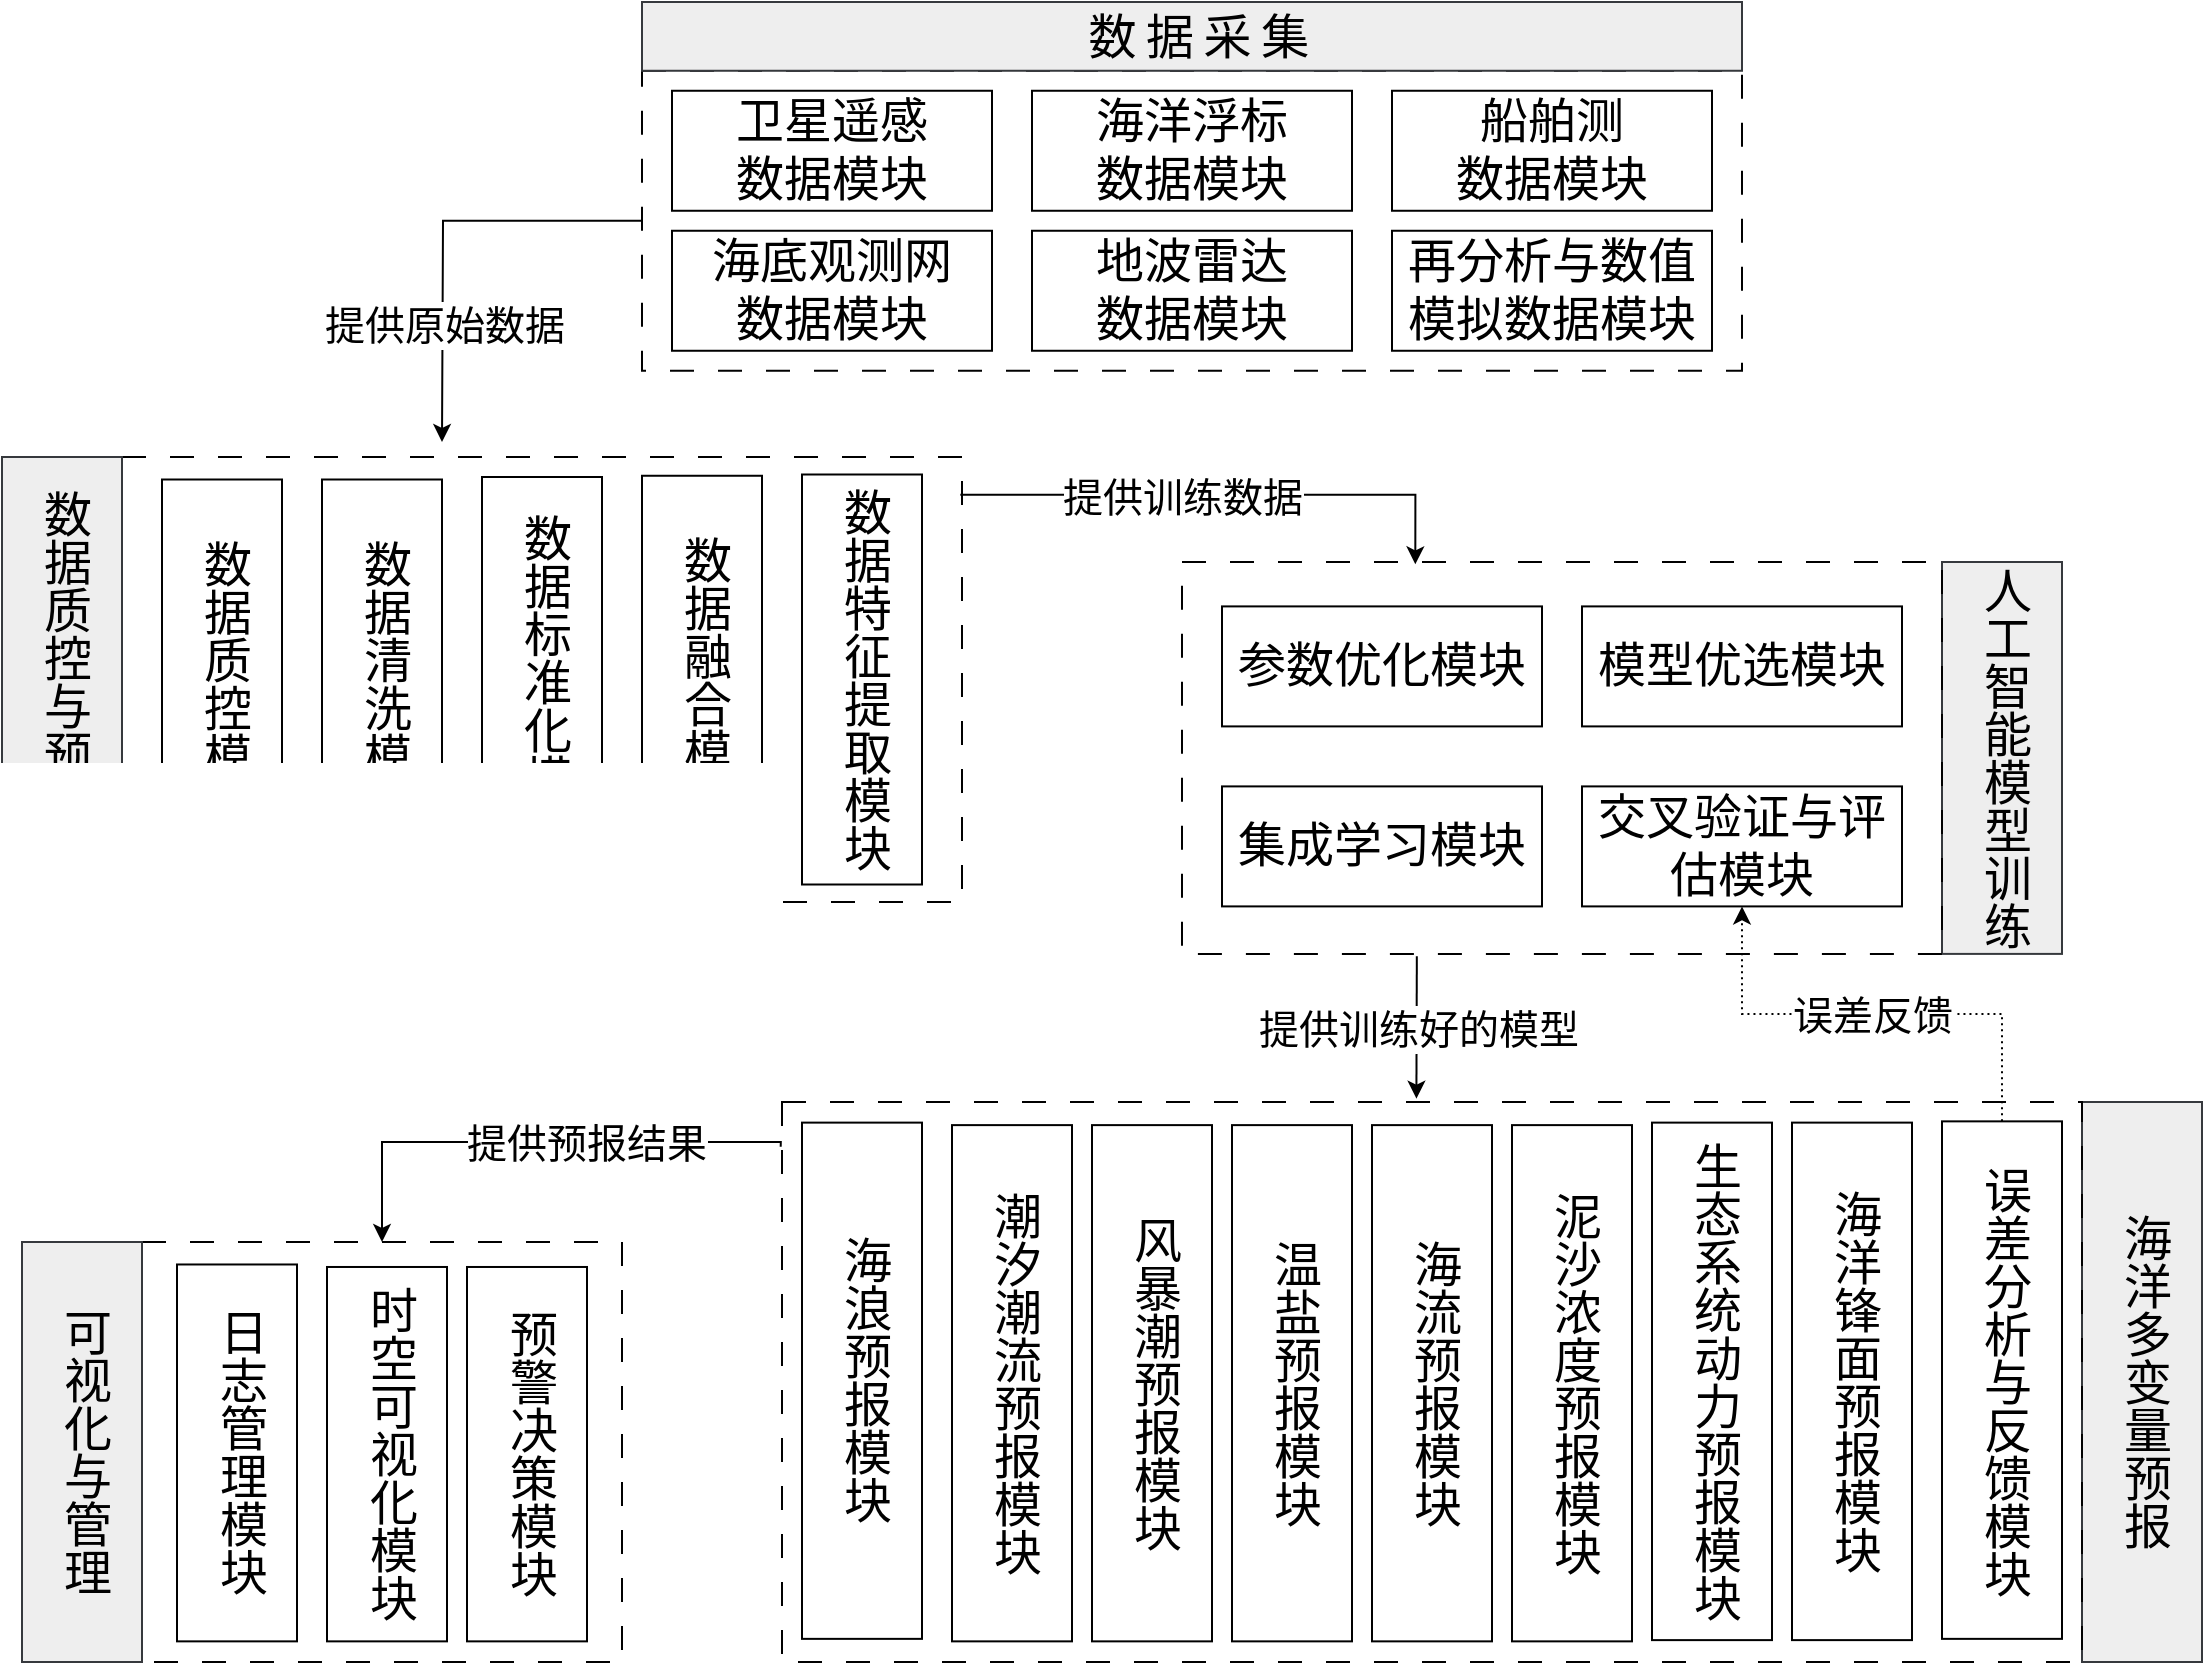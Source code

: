 <mxfile version="24.8.4">
  <diagram name="第 1 页" id="vakGan-ftT3iceLafQWI">
    <mxGraphModel dx="1660" dy="1380" grid="1" gridSize="10" guides="1" tooltips="1" connect="1" arrows="1" fold="1" page="1" pageScale="1" pageWidth="827" pageHeight="1169" math="0" shadow="0">
      <root>
        <mxCell id="0" />
        <mxCell id="1" parent="0" />
        <mxCell id="8JwG-Oh4VrNy21shM6Q0-7" value="" style="rounded=0;whiteSpace=wrap;html=1;fillColor=none;strokeColor=#000000;fontColor=#000000;dashed=1;dashPattern=12 12;" vertex="1" parent="1">
          <mxGeometry x="520" y="94.38" width="550" height="150" as="geometry" />
        </mxCell>
        <mxCell id="8JwG-Oh4VrNy21shM6Q0-1" value="&lt;p style=&quot;margin-top: 0pt; margin-bottom: 0pt; margin-left: 0in; direction: ltr; unicode-bidi: embed; word-break: normal;&quot;&gt;&lt;span style=&quot;font-size: 18pt; font-family: 宋体;&quot;&gt;卫星遥感&lt;/span&gt;&lt;/p&gt;&lt;p style=&quot;margin-top: 0pt; margin-bottom: 0pt; margin-left: 0in; direction: ltr; unicode-bidi: embed; word-break: normal;&quot;&gt;&lt;span style=&quot;font-size: 18pt; font-family: 宋体;&quot;&gt;数据模块&lt;/span&gt;&lt;/p&gt;" style="rounded=0;whiteSpace=wrap;html=1;" vertex="1" parent="1">
          <mxGeometry x="535" y="104.38" width="160" height="60" as="geometry" />
        </mxCell>
        <mxCell id="8JwG-Oh4VrNy21shM6Q0-2" value="&lt;p style=&quot;margin-top: 0pt; margin-bottom: 0pt; margin-left: 0in; direction: ltr; unicode-bidi: embed; word-break: normal;&quot;&gt;&lt;font face=&quot;宋体&quot;&gt;&lt;span style=&quot;font-size: 24px;&quot;&gt;海洋浮标&lt;/span&gt;&lt;/font&gt;&lt;/p&gt;&lt;p style=&quot;margin-top: 0pt; margin-bottom: 0pt; margin-left: 0in; direction: ltr; unicode-bidi: embed; word-break: normal;&quot;&gt;&lt;font face=&quot;宋体&quot;&gt;&lt;span style=&quot;font-size: 24px;&quot;&gt;数据模块&lt;/span&gt;&lt;/font&gt;&lt;/p&gt;" style="rounded=0;whiteSpace=wrap;html=1;" vertex="1" parent="1">
          <mxGeometry x="715" y="104.38" width="160" height="60" as="geometry" />
        </mxCell>
        <mxCell id="8JwG-Oh4VrNy21shM6Q0-3" value="&lt;p style=&quot;margin-top: 0pt; margin-bottom: 0pt; margin-left: 0in; direction: ltr; unicode-bidi: embed; word-break: normal;&quot;&gt;&lt;font face=&quot;宋体&quot;&gt;&lt;span style=&quot;font-size: 24px;&quot;&gt;船舶测&lt;/span&gt;&lt;/font&gt;&lt;/p&gt;&lt;p style=&quot;margin-top: 0pt; margin-bottom: 0pt; margin-left: 0in; direction: ltr; unicode-bidi: embed; word-break: normal;&quot;&gt;&lt;font face=&quot;宋体&quot;&gt;&lt;span style=&quot;font-size: 24px;&quot;&gt;数据模块&lt;/span&gt;&lt;/font&gt;&lt;/p&gt;" style="rounded=0;whiteSpace=wrap;html=1;" vertex="1" parent="1">
          <mxGeometry x="895" y="104.38" width="160" height="60" as="geometry" />
        </mxCell>
        <mxCell id="8JwG-Oh4VrNy21shM6Q0-4" value="&lt;p style=&quot;margin-top: 0pt; margin-bottom: 0pt; margin-left: 0in; direction: ltr; unicode-bidi: embed; word-break: normal;&quot;&gt;&lt;font face=&quot;宋体&quot;&gt;&lt;span style=&quot;font-size: 24px;&quot;&gt;海底观测网&lt;/span&gt;&lt;/font&gt;&lt;/p&gt;&lt;p style=&quot;margin-top: 0pt; margin-bottom: 0pt; margin-left: 0in; direction: ltr; unicode-bidi: embed; word-break: normal;&quot;&gt;&lt;font face=&quot;宋体&quot;&gt;&lt;span style=&quot;font-size: 24px;&quot;&gt;数据模块&lt;/span&gt;&lt;/font&gt;&lt;/p&gt;" style="rounded=0;whiteSpace=wrap;html=1;" vertex="1" parent="1">
          <mxGeometry x="535" y="174.38" width="160" height="60" as="geometry" />
        </mxCell>
        <mxCell id="8JwG-Oh4VrNy21shM6Q0-5" value="&lt;p style=&quot;margin-top: 0pt; margin-bottom: 0pt; margin-left: 0in; direction: ltr; unicode-bidi: embed; word-break: normal;&quot;&gt;&lt;font face=&quot;宋体&quot;&gt;&lt;span style=&quot;font-size: 24px;&quot;&gt;地波雷达&lt;/span&gt;&lt;/font&gt;&lt;/p&gt;&lt;p style=&quot;margin-top: 0pt; margin-bottom: 0pt; margin-left: 0in; direction: ltr; unicode-bidi: embed; word-break: normal;&quot;&gt;&lt;font face=&quot;宋体&quot;&gt;&lt;span style=&quot;font-size: 24px;&quot;&gt;数据模块&lt;/span&gt;&lt;/font&gt;&lt;/p&gt;" style="rounded=0;whiteSpace=wrap;html=1;" vertex="1" parent="1">
          <mxGeometry x="715" y="174.38" width="160" height="60" as="geometry" />
        </mxCell>
        <mxCell id="8JwG-Oh4VrNy21shM6Q0-6" value="&lt;p style=&quot;margin-top: 0pt; margin-bottom: 0pt; margin-left: 0in; direction: ltr; unicode-bidi: embed; word-break: normal;&quot;&gt;&lt;font face=&quot;宋体&quot;&gt;&lt;span style=&quot;font-size: 24px;&quot;&gt;再分析与数值模拟数据模块&lt;/span&gt;&lt;/font&gt;&lt;/p&gt;" style="rounded=0;whiteSpace=wrap;html=1;" vertex="1" parent="1">
          <mxGeometry x="895" y="174.38" width="160" height="60" as="geometry" />
        </mxCell>
        <mxCell id="8JwG-Oh4VrNy21shM6Q0-8" value="" style="endArrow=classic;html=1;rounded=0;exitX=0;exitY=0.5;exitDx=0;exitDy=0;edgeStyle=orthogonalEdgeStyle;" edge="1" parent="1" source="8JwG-Oh4VrNy21shM6Q0-7">
          <mxGeometry relative="1" as="geometry">
            <mxPoint x="280" y="380" as="sourcePoint" />
            <mxPoint x="420" y="280" as="targetPoint" />
          </mxGeometry>
        </mxCell>
        <mxCell id="8JwG-Oh4VrNy21shM6Q0-10" value="&lt;font style=&quot;font-size: 20px;&quot; face=&quot;宋体&quot;&gt;提供原始数据&lt;/font&gt;" style="edgeLabel;html=1;align=center;verticalAlign=middle;resizable=0;points=[];" vertex="1" connectable="0" parent="8JwG-Oh4VrNy21shM6Q0-8">
          <mxGeometry x="0.004" y="-1" relative="1" as="geometry">
            <mxPoint x="1" y="45" as="offset" />
          </mxGeometry>
        </mxCell>
        <mxCell id="8JwG-Oh4VrNy21shM6Q0-14" value="&lt;font face=&quot;宋体&quot; style=&quot;font-size: 24px;&quot;&gt;数据采集&lt;/font&gt;" style="rounded=0;whiteSpace=wrap;html=1;textDirection=vertical-lr;fillColor=#eeeeee;strokeColor=#36393d;" vertex="1" parent="1">
          <mxGeometry x="520" y="60" width="550" height="34.38" as="geometry" />
        </mxCell>
        <mxCell id="8JwG-Oh4VrNy21shM6Q0-16" value="" style="rounded=0;whiteSpace=wrap;html=1;fillColor=none;strokeColor=#000000;dashed=1;dashPattern=12 12;" vertex="1" parent="1">
          <mxGeometry x="260" y="287.5" width="420" height="222.5" as="geometry" />
        </mxCell>
        <mxCell id="8JwG-Oh4VrNy21shM6Q0-17" value="&lt;span style=&quot;line-height: 18px; font-family: 宋体;&quot;&gt;&lt;font style=&quot;font-size: 24px;&quot;&gt;数据质控与预处理&lt;/font&gt;&lt;/span&gt;" style="rounded=0;whiteSpace=wrap;html=1;textDirection=vertical-lr;align=center;fillColor=#eeeeee;strokeColor=#36393d;" vertex="1" parent="1">
          <mxGeometry x="200" y="287.5" width="60" height="222.5" as="geometry" />
        </mxCell>
        <mxCell id="8JwG-Oh4VrNy21shM6Q0-19" value="&lt;span style=&quot;line-height: 18px; font-family: 宋体;&quot;&gt;&lt;font style=&quot;font-size: 24px;&quot;&gt;数据清洗模块&lt;/font&gt;&lt;/span&gt;" style="rounded=0;whiteSpace=wrap;html=1;textDirection=vertical-lr;align=center;" vertex="1" parent="1">
          <mxGeometry x="360" y="298.75" width="60" height="202.5" as="geometry" />
        </mxCell>
        <mxCell id="8JwG-Oh4VrNy21shM6Q0-20" value="&lt;span style=&quot;line-height: 18px; font-family: 宋体;&quot;&gt;&lt;font style=&quot;font-size: 24px;&quot;&gt;数据标准化模块&lt;/font&gt;&lt;/span&gt;" style="rounded=0;whiteSpace=wrap;html=1;textDirection=vertical-lr;align=center;" vertex="1" parent="1">
          <mxGeometry x="440" y="297.5" width="60" height="202.5" as="geometry" />
        </mxCell>
        <mxCell id="8JwG-Oh4VrNy21shM6Q0-21" value="&lt;span style=&quot;line-height: 18px; font-family: 宋体;&quot;&gt;&lt;font style=&quot;font-size: 24px;&quot;&gt;数据融合模块&lt;/font&gt;&lt;/span&gt;" style="rounded=0;whiteSpace=wrap;html=1;textDirection=vertical-lr;align=center;" vertex="1" parent="1">
          <mxGeometry x="520" y="296.88" width="60" height="203.75" as="geometry" />
        </mxCell>
        <mxCell id="8JwG-Oh4VrNy21shM6Q0-22" value="&lt;span style=&quot;line-height: 18px; font-family: 宋体;&quot;&gt;&lt;font style=&quot;font-size: 24px;&quot;&gt;数据特征提取模块&lt;/font&gt;&lt;/span&gt;" style="rounded=0;whiteSpace=wrap;html=1;textDirection=vertical-lr;align=center;" vertex="1" parent="1">
          <mxGeometry x="600" y="296.25" width="60" height="205" as="geometry" />
        </mxCell>
        <mxCell id="8JwG-Oh4VrNy21shM6Q0-23" value="&lt;span style=&quot;line-height: 18px; font-family: 宋体;&quot;&gt;&lt;font style=&quot;font-size: 24px;&quot;&gt;数据质控模块&lt;/font&gt;&lt;/span&gt;" style="rounded=0;whiteSpace=wrap;html=1;textDirection=vertical-lr;align=center;" vertex="1" parent="1">
          <mxGeometry x="280" y="298.75" width="60" height="202.5" as="geometry" />
        </mxCell>
        <mxCell id="8JwG-Oh4VrNy21shM6Q0-25" value="" style="endArrow=classic;html=1;rounded=0;entryX=0.307;entryY=0.006;entryDx=0;entryDy=0;edgeStyle=orthogonalEdgeStyle;exitX=0.998;exitY=0.085;exitDx=0;exitDy=0;entryPerimeter=0;exitPerimeter=0;" edge="1" parent="1" source="8JwG-Oh4VrNy21shM6Q0-16" target="8JwG-Oh4VrNy21shM6Q0-28">
          <mxGeometry relative="1" as="geometry">
            <mxPoint x="688.92" y="296.88" as="sourcePoint" />
            <mxPoint x="900.0" y="353.322" as="targetPoint" />
            <Array as="points">
              <mxPoint x="907" y="306" />
            </Array>
          </mxGeometry>
        </mxCell>
        <mxCell id="8JwG-Oh4VrNy21shM6Q0-26" value="&lt;font style=&quot;font-size: 20px;&quot;&gt;&lt;font face=&quot;宋体&quot; style=&quot;font-size: 20px;&quot;&gt;提供&lt;/font&gt;&lt;span style=&quot;font-family: 宋体;&quot;&gt;训练数据&lt;/span&gt;&lt;/font&gt;" style="edgeLabel;resizable=0;html=1;;align=center;verticalAlign=middle;" connectable="0" vertex="1" parent="8JwG-Oh4VrNy21shM6Q0-25">
          <mxGeometry relative="1" as="geometry">
            <mxPoint x="-20" as="offset" />
          </mxGeometry>
        </mxCell>
        <mxCell id="8JwG-Oh4VrNy21shM6Q0-27" value="&lt;span style=&quot;line-height: 18px; font-family: 宋体;&quot;&gt;&lt;font style=&quot;font-size: 24px;&quot;&gt;人工智能模型训练&lt;/font&gt;&lt;/span&gt;" style="rounded=0;whiteSpace=wrap;html=1;textDirection=vertical-lr;align=center;fillColor=#eeeeee;strokeColor=#36393d;" vertex="1" parent="1">
          <mxGeometry x="1170" y="340" width="60" height="195.95" as="geometry" />
        </mxCell>
        <mxCell id="8JwG-Oh4VrNy21shM6Q0-28" value="" style="rounded=0;whiteSpace=wrap;html=1;fillColor=none;dashed=1;dashPattern=12 12;strokeColor=#000000;" vertex="1" parent="1">
          <mxGeometry x="790" y="340" width="380" height="195.95" as="geometry" />
        </mxCell>
        <mxCell id="8JwG-Oh4VrNy21shM6Q0-34" value="&lt;p style=&quot;margin-top: 0pt; margin-bottom: 0pt; margin-left: 0in; direction: ltr; unicode-bidi: embed; word-break: normal;&quot;&gt;&lt;font face=&quot;宋体&quot;&gt;&lt;span style=&quot;font-size: 24px;&quot;&gt;参数优化模块&lt;/span&gt;&lt;/font&gt;&lt;/p&gt;" style="rounded=0;whiteSpace=wrap;html=1;" vertex="1" parent="1">
          <mxGeometry x="810" y="362.2" width="160" height="60" as="geometry" />
        </mxCell>
        <mxCell id="8JwG-Oh4VrNy21shM6Q0-35" value="&lt;p style=&quot;margin-top: 0pt; margin-bottom: 0pt; margin-left: 0in; direction: ltr; unicode-bidi: embed; word-break: normal;&quot;&gt;&lt;font face=&quot;宋体&quot;&gt;&lt;span style=&quot;font-size: 24px;&quot;&gt;模型优选模块&lt;/span&gt;&lt;/font&gt;&lt;/p&gt;" style="rounded=0;whiteSpace=wrap;html=1;" vertex="1" parent="1">
          <mxGeometry x="990" y="362.2" width="160" height="60" as="geometry" />
        </mxCell>
        <mxCell id="8JwG-Oh4VrNy21shM6Q0-36" value="&lt;p style=&quot;margin-top: 0pt; margin-bottom: 0pt; margin-left: 0in; direction: ltr; unicode-bidi: embed; word-break: normal;&quot;&gt;&lt;font face=&quot;宋体&quot;&gt;&lt;span style=&quot;font-size: 24px;&quot;&gt;交叉验证与评估模块&lt;/span&gt;&lt;/font&gt;&lt;/p&gt;" style="rounded=0;whiteSpace=wrap;html=1;" vertex="1" parent="1">
          <mxGeometry x="990" y="452.2" width="160" height="60" as="geometry" />
        </mxCell>
        <mxCell id="8JwG-Oh4VrNy21shM6Q0-37" value="&lt;p style=&quot;margin-top: 0pt; margin-bottom: 0pt; margin-left: 0in; direction: ltr; unicode-bidi: embed; word-break: normal;&quot;&gt;&lt;font face=&quot;宋体&quot;&gt;&lt;span style=&quot;font-size: 24px;&quot;&gt;集成学习模块&lt;/span&gt;&lt;/font&gt;&lt;/p&gt;" style="rounded=0;whiteSpace=wrap;html=1;" vertex="1" parent="1">
          <mxGeometry x="810" y="452.2" width="160" height="60" as="geometry" />
        </mxCell>
        <mxCell id="8JwG-Oh4VrNy21shM6Q0-40" value="" style="endArrow=classic;html=1;rounded=0;exitX=0.309;exitY=1.006;exitDx=0;exitDy=0;entryX=0.488;entryY=-0.006;entryDx=0;entryDy=0;exitPerimeter=0;entryPerimeter=0;" edge="1" parent="1" source="8JwG-Oh4VrNy21shM6Q0-28" target="8JwG-Oh4VrNy21shM6Q0-45">
          <mxGeometry relative="1" as="geometry">
            <mxPoint x="900" y="584" as="sourcePoint" />
            <mxPoint x="983" y="612" as="targetPoint" />
          </mxGeometry>
        </mxCell>
        <mxCell id="8JwG-Oh4VrNy21shM6Q0-41" value="&lt;font style=&quot;font-size: 20px;&quot; face=&quot;宋体&quot;&gt;提供训练好的模型&lt;/font&gt;" style="edgeLabel;resizable=0;html=1;;align=center;verticalAlign=middle;" connectable="0" vertex="1" parent="8JwG-Oh4VrNy21shM6Q0-40">
          <mxGeometry relative="1" as="geometry" />
        </mxCell>
        <mxCell id="8JwG-Oh4VrNy21shM6Q0-44" value="&lt;span style=&quot;line-height: 18px; font-family: 宋体;&quot;&gt;&lt;font style=&quot;font-size: 24px;&quot;&gt;海洋多变量预报&lt;/font&gt;&lt;/span&gt;" style="rounded=0;whiteSpace=wrap;html=1;textDirection=vertical-lr;align=center;fillColor=#eeeeee;strokeColor=#36393d;" vertex="1" parent="1">
          <mxGeometry x="1240" y="610" width="60" height="280" as="geometry" />
        </mxCell>
        <mxCell id="8JwG-Oh4VrNy21shM6Q0-45" value="" style="rounded=0;whiteSpace=wrap;html=1;fillColor=none;dashed=1;dashPattern=12 12;strokeColor=#000000;" vertex="1" parent="1">
          <mxGeometry x="590" y="610" width="650" height="280" as="geometry" />
        </mxCell>
        <mxCell id="8JwG-Oh4VrNy21shM6Q0-51" value="&lt;span style=&quot;line-height: 18px; font-family: 宋体;&quot;&gt;&lt;font style=&quot;font-size: 24px;&quot;&gt;温盐预报模块&lt;/font&gt;&lt;/span&gt;" style="rounded=0;whiteSpace=wrap;html=1;textDirection=vertical-lr;align=center;" vertex="1" parent="1">
          <mxGeometry x="815" y="621.56" width="60" height="258.12" as="geometry" />
        </mxCell>
        <mxCell id="8JwG-Oh4VrNy21shM6Q0-52" value="&lt;span style=&quot;line-height: 18px; font-family: 宋体;&quot;&gt;&lt;font style=&quot;font-size: 24px;&quot;&gt;海流预报模块&lt;/font&gt;&lt;/span&gt;" style="rounded=0;whiteSpace=wrap;html=1;textDirection=vertical-lr;align=center;" vertex="1" parent="1">
          <mxGeometry x="885" y="621.56" width="60" height="258.12" as="geometry" />
        </mxCell>
        <mxCell id="8JwG-Oh4VrNy21shM6Q0-53" value="&lt;span style=&quot;line-height: 18px; font-family: 宋体;&quot;&gt;&lt;font style=&quot;font-size: 24px;&quot;&gt;泥沙浓度预报模块&lt;/font&gt;&lt;/span&gt;" style="rounded=0;whiteSpace=wrap;html=1;textDirection=vertical-lr;align=center;" vertex="1" parent="1">
          <mxGeometry x="955" y="621.56" width="60" height="258.12" as="geometry" />
        </mxCell>
        <mxCell id="8JwG-Oh4VrNy21shM6Q0-54" value="&lt;span style=&quot;line-height: 18px; font-family: 宋体;&quot;&gt;&lt;font style=&quot;font-size: 24px;&quot;&gt;生态系统动力预报模块&lt;/font&gt;&lt;/span&gt;" style="rounded=0;whiteSpace=wrap;html=1;textDirection=vertical-lr;align=center;" vertex="1" parent="1">
          <mxGeometry x="1025" y="620.31" width="60" height="258.75" as="geometry" />
        </mxCell>
        <mxCell id="8JwG-Oh4VrNy21shM6Q0-55" value="&lt;span style=&quot;line-height: 18px; font-family: 宋体;&quot;&gt;&lt;font style=&quot;font-size: 24px;&quot;&gt;风暴潮预报模块&lt;/font&gt;&lt;/span&gt;" style="rounded=0;whiteSpace=wrap;html=1;textDirection=vertical-lr;align=center;" vertex="1" parent="1">
          <mxGeometry x="745" y="621.56" width="60" height="258.12" as="geometry" />
        </mxCell>
        <mxCell id="8JwG-Oh4VrNy21shM6Q0-56" value="&lt;span style=&quot;line-height: 18px; font-family: 宋体;&quot;&gt;&lt;font style=&quot;font-size: 24px;&quot;&gt;潮汐潮流预报模块&lt;/font&gt;&lt;/span&gt;" style="rounded=0;whiteSpace=wrap;html=1;textDirection=vertical-lr;align=center;" vertex="1" parent="1">
          <mxGeometry x="675" y="621.56" width="60" height="258.12" as="geometry" />
        </mxCell>
        <mxCell id="8JwG-Oh4VrNy21shM6Q0-57" value="&lt;span style=&quot;line-height: 18px; font-family: 宋体;&quot;&gt;&lt;font style=&quot;font-size: 24px;&quot;&gt;海浪预报模块&lt;/font&gt;&lt;/span&gt;" style="rounded=0;whiteSpace=wrap;html=1;textDirection=vertical-lr;align=center;" vertex="1" parent="1">
          <mxGeometry x="600" y="620.31" width="60" height="258.12" as="geometry" />
        </mxCell>
        <mxCell id="8JwG-Oh4VrNy21shM6Q0-58" value="&lt;span style=&quot;line-height: 18px; font-family: 宋体;&quot;&gt;&lt;font style=&quot;font-size: 24px;&quot;&gt;海洋锋面预报模块&lt;/font&gt;&lt;/span&gt;" style="rounded=0;whiteSpace=wrap;html=1;textDirection=vertical-lr;align=center;" vertex="1" parent="1">
          <mxGeometry x="1095" y="620.31" width="60" height="258.75" as="geometry" />
        </mxCell>
        <mxCell id="8JwG-Oh4VrNy21shM6Q0-59" value="&lt;span style=&quot;line-height: 18px; font-family: 宋体;&quot;&gt;&lt;font style=&quot;font-size: 24px;&quot;&gt;误差分析与反馈模块&lt;/font&gt;&lt;/span&gt;" style="rounded=0;whiteSpace=wrap;html=1;textDirection=vertical-lr;align=center;" vertex="1" parent="1">
          <mxGeometry x="1170" y="619.68" width="60" height="258.75" as="geometry" />
        </mxCell>
        <mxCell id="8JwG-Oh4VrNy21shM6Q0-61" value="" style="endArrow=classic;html=1;rounded=0;entryX=0.5;entryY=1;entryDx=0;entryDy=0;exitX=0.5;exitY=0;exitDx=0;exitDy=0;edgeStyle=orthogonalEdgeStyle;dashed=1;dashPattern=1 2;" edge="1" parent="1" source="8JwG-Oh4VrNy21shM6Q0-59" target="8JwG-Oh4VrNy21shM6Q0-36">
          <mxGeometry relative="1" as="geometry">
            <mxPoint x="810" y="660" as="sourcePoint" />
            <mxPoint x="910" y="660" as="targetPoint" />
          </mxGeometry>
        </mxCell>
        <mxCell id="8JwG-Oh4VrNy21shM6Q0-62" value="&lt;font face=&quot;宋体&quot; style=&quot;font-size: 20px;&quot;&gt;误差反馈&lt;/font&gt;" style="edgeLabel;resizable=0;html=1;;align=center;verticalAlign=middle;" connectable="0" vertex="1" parent="8JwG-Oh4VrNy21shM6Q0-61">
          <mxGeometry relative="1" as="geometry" />
        </mxCell>
        <mxCell id="8JwG-Oh4VrNy21shM6Q0-64" value="" style="rounded=0;whiteSpace=wrap;html=1;fillColor=none;dashed=1;dashPattern=12 12;strokeColor=#000000;" vertex="1" parent="1">
          <mxGeometry x="270" y="680" width="240" height="210" as="geometry" />
        </mxCell>
        <mxCell id="8JwG-Oh4VrNy21shM6Q0-65" value="" style="endArrow=classic;html=1;rounded=0;exitX=-0.001;exitY=0.08;exitDx=0;exitDy=0;entryX=0.5;entryY=0;entryDx=0;entryDy=0;edgeStyle=orthogonalEdgeStyle;exitPerimeter=0;" edge="1" parent="1" source="8JwG-Oh4VrNy21shM6Q0-45" target="8JwG-Oh4VrNy21shM6Q0-64">
          <mxGeometry relative="1" as="geometry">
            <mxPoint x="570" y="490" as="sourcePoint" />
            <mxPoint x="670" y="490" as="targetPoint" />
            <Array as="points">
              <mxPoint x="589" y="630" />
              <mxPoint x="390" y="630" />
            </Array>
          </mxGeometry>
        </mxCell>
        <mxCell id="8JwG-Oh4VrNy21shM6Q0-66" value="&lt;font face=&quot;宋体&quot; style=&quot;font-size: 20px;&quot;&gt;提供预报结果&lt;/font&gt;" style="edgeLabel;resizable=0;html=1;;align=center;verticalAlign=middle;" connectable="0" vertex="1" parent="8JwG-Oh4VrNy21shM6Q0-65">
          <mxGeometry relative="1" as="geometry">
            <mxPoint x="26" as="offset" />
          </mxGeometry>
        </mxCell>
        <mxCell id="8JwG-Oh4VrNy21shM6Q0-67" value="&lt;span style=&quot;line-height: 18px; font-family: 宋体;&quot;&gt;&lt;font style=&quot;font-size: 24px;&quot;&gt;日志管理模块&lt;/font&gt;&lt;/span&gt;" style="rounded=0;whiteSpace=wrap;html=1;textDirection=vertical-lr;align=center;" vertex="1" parent="1">
          <mxGeometry x="287.5" y="691.24" width="60" height="188.44" as="geometry" />
        </mxCell>
        <mxCell id="8JwG-Oh4VrNy21shM6Q0-68" value="&lt;span style=&quot;line-height: 18px; font-family: 宋体;&quot;&gt;&lt;font style=&quot;font-size: 24px;&quot;&gt;时空可视化模块&lt;/font&gt;&lt;/span&gt;" style="rounded=0;whiteSpace=wrap;html=1;textDirection=vertical-lr;align=center;" vertex="1" parent="1">
          <mxGeometry x="362.5" y="692.49" width="60" height="187.19" as="geometry" />
        </mxCell>
        <mxCell id="8JwG-Oh4VrNy21shM6Q0-69" value="&lt;span style=&quot;line-height: 18px; font-family: 宋体;&quot;&gt;&lt;font style=&quot;font-size: 24px;&quot;&gt;预警决策模块&lt;/font&gt;&lt;/span&gt;" style="rounded=0;whiteSpace=wrap;html=1;textDirection=vertical-lr;align=center;" vertex="1" parent="1">
          <mxGeometry x="432.5" y="692.49" width="60" height="187.19" as="geometry" />
        </mxCell>
        <mxCell id="8JwG-Oh4VrNy21shM6Q0-70" value="&lt;span style=&quot;line-height: 18px; font-family: 宋体;&quot;&gt;&lt;font style=&quot;font-size: 24px;&quot;&gt;可视化与管理&lt;/font&gt;&lt;/span&gt;" style="rounded=0;whiteSpace=wrap;html=1;textDirection=vertical-lr;align=center;fillColor=#eeeeee;strokeColor=#36393d;" vertex="1" parent="1">
          <mxGeometry x="210" y="680" width="60" height="210" as="geometry" />
        </mxCell>
      </root>
    </mxGraphModel>
  </diagram>
</mxfile>
